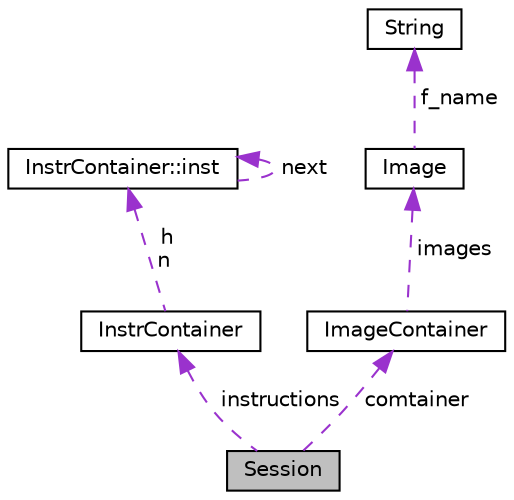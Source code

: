 digraph "Session"
{
 // LATEX_PDF_SIZE
  edge [fontname="Helvetica",fontsize="10",labelfontname="Helvetica",labelfontsize="10"];
  node [fontname="Helvetica",fontsize="10",shape=record];
  Node1 [label="Session",height=0.2,width=0.4,color="black", fillcolor="grey75", style="filled", fontcolor="black",tooltip=" "];
  Node2 -> Node1 [dir="back",color="darkorchid3",fontsize="10",style="dashed",label=" instructions" ,fontname="Helvetica"];
  Node2 [label="InstrContainer",height=0.2,width=0.4,color="black", fillcolor="white", style="filled",URL="$class_instr_container.html",tooltip=" "];
  Node3 -> Node2 [dir="back",color="darkorchid3",fontsize="10",style="dashed",label=" h\nn" ,fontname="Helvetica"];
  Node3 [label="InstrContainer::inst",height=0.2,width=0.4,color="black", fillcolor="white", style="filled",URL="$struct_instr_container_1_1inst.html",tooltip=" "];
  Node3 -> Node3 [dir="back",color="darkorchid3",fontsize="10",style="dashed",label=" next" ,fontname="Helvetica"];
  Node4 -> Node1 [dir="back",color="darkorchid3",fontsize="10",style="dashed",label=" comtainer" ,fontname="Helvetica"];
  Node4 [label="ImageContainer",height=0.2,width=0.4,color="black", fillcolor="white", style="filled",URL="$class_image_container.html",tooltip=" "];
  Node5 -> Node4 [dir="back",color="darkorchid3",fontsize="10",style="dashed",label=" images" ,fontname="Helvetica"];
  Node5 [label="Image",height=0.2,width=0.4,color="black", fillcolor="white", style="filled",URL="$class_image.html",tooltip=" "];
  Node6 -> Node5 [dir="back",color="darkorchid3",fontsize="10",style="dashed",label=" f_name" ,fontname="Helvetica"];
  Node6 [label="String",height=0.2,width=0.4,color="black", fillcolor="white", style="filled",URL="$class_string.html",tooltip=" "];
}
